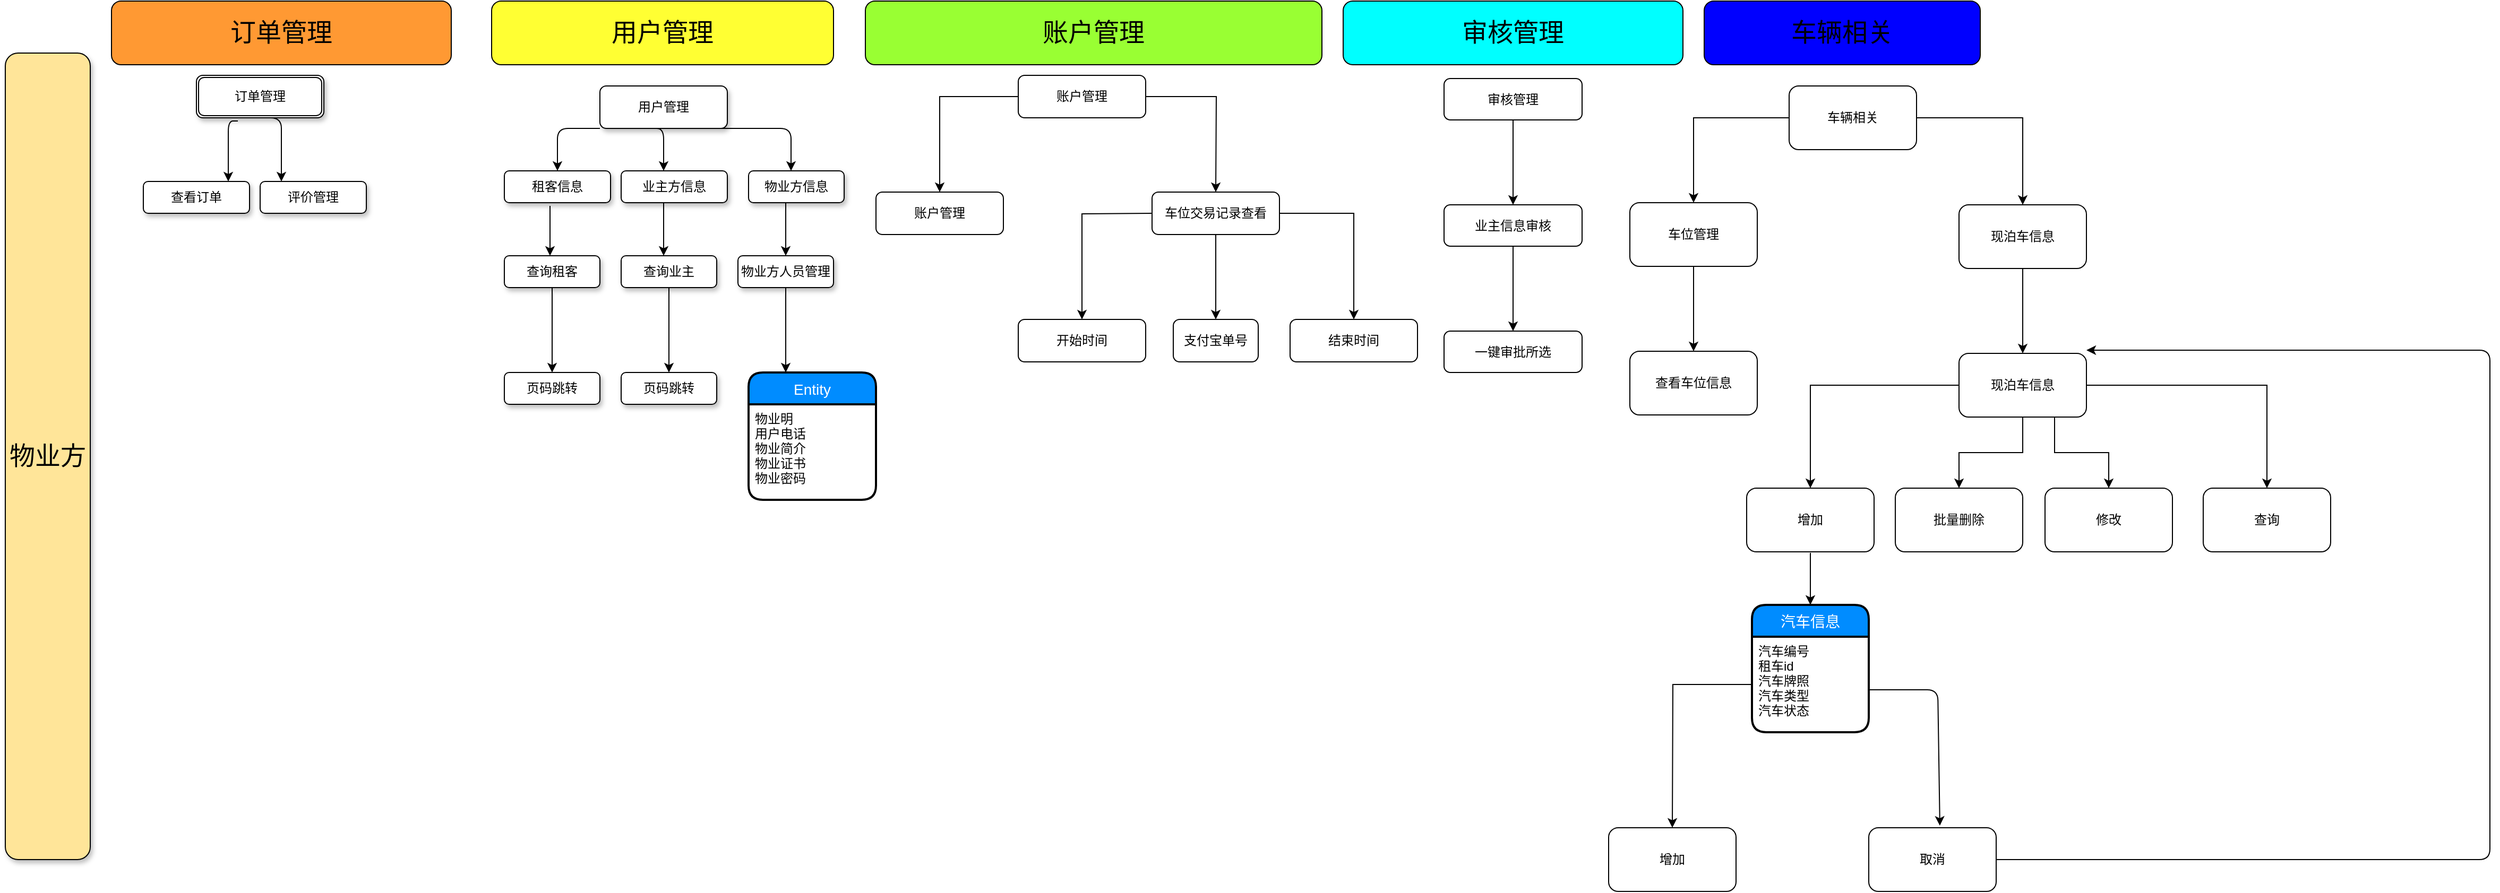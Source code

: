 <mxfile version="12.9.3" type="device"><diagram id="C5RBs43oDa-KdzZeNtuy" name="Page-1"><mxGraphModel dx="2249" dy="1991" grid="1" gridSize="10" guides="1" tooltips="1" connect="1" arrows="1" fold="1" page="1" pageScale="1" pageWidth="827" pageHeight="1169" math="0" shadow="0"><root><mxCell id="WIyWlLk6GJQsqaUBKTNV-0"/><mxCell id="WIyWlLk6GJQsqaUBKTNV-1" parent="WIyWlLk6GJQsqaUBKTNV-0"/><mxCell id="kkliULBt3jYDBwAmKtRj-1" value="&lt;font style=&quot;font-size: 24px&quot;&gt;用户管理&lt;/font&gt;" style="rounded=1;whiteSpace=wrap;html=1;fillColor=#FFFF33;" parent="WIyWlLk6GJQsqaUBKTNV-1" vertex="1"><mxGeometry x="-282" y="-1169" width="322" height="60" as="geometry"/></mxCell><mxCell id="kkliULBt3jYDBwAmKtRj-2" value="&lt;font style=&quot;font-size: 24px&quot;&gt;账户管理&lt;/font&gt;" style="rounded=1;whiteSpace=wrap;html=1;fillColor=#99FF33;" parent="WIyWlLk6GJQsqaUBKTNV-1" vertex="1"><mxGeometry x="70" y="-1169" width="430" height="60" as="geometry"/></mxCell><mxCell id="kkliULBt3jYDBwAmKtRj-3" value="&lt;font style=&quot;font-size: 24px&quot;&gt;审核管理&lt;/font&gt;" style="rounded=1;whiteSpace=wrap;html=1;fillColor=#00FFFF;" parent="WIyWlLk6GJQsqaUBKTNV-1" vertex="1"><mxGeometry x="520" y="-1169" width="320" height="60" as="geometry"/></mxCell><mxCell id="kkliULBt3jYDBwAmKtRj-4" value="&lt;font style=&quot;font-size: 24px&quot;&gt;车辆相关&lt;/font&gt;" style="rounded=1;whiteSpace=wrap;html=1;fillColor=#0000FF;" parent="WIyWlLk6GJQsqaUBKTNV-1" vertex="1"><mxGeometry x="860" y="-1169" width="260" height="60" as="geometry"/></mxCell><mxCell id="kkliULBt3jYDBwAmKtRj-6" value="&lt;font style=&quot;font-size: 24px&quot;&gt;订单管理&lt;/font&gt;" style="rounded=1;whiteSpace=wrap;html=1;fillColor=#FF9933;" parent="WIyWlLk6GJQsqaUBKTNV-1" vertex="1"><mxGeometry x="-640" y="-1169" width="320" height="60" as="geometry"/></mxCell><mxCell id="kkliULBt3jYDBwAmKtRj-10" value="&lt;font style=&quot;font-size: 24px&quot;&gt;物业方&lt;/font&gt;" style="rounded=1;whiteSpace=wrap;html=1;fillColor=#FFE599;shadow=1;" parent="WIyWlLk6GJQsqaUBKTNV-1" vertex="1"><mxGeometry x="-740" y="-1120" width="80" height="760" as="geometry"/></mxCell><mxCell id="kkliULBt3jYDBwAmKtRj-12" value="订单管理" style="shape=ext;double=1;rounded=1;whiteSpace=wrap;html=1;shadow=1;fillColor=#FFFFFF;" parent="WIyWlLk6GJQsqaUBKTNV-1" vertex="1"><mxGeometry x="-560" y="-1099" width="120" height="40" as="geometry"/></mxCell><mxCell id="kkliULBt3jYDBwAmKtRj-14" value="" style="edgeStyle=elbowEdgeStyle;elbow=horizontal;endArrow=classic;html=1;exitX=0.5;exitY=1;exitDx=0;exitDy=0;fillColor=#FFFFFF;" parent="WIyWlLk6GJQsqaUBKTNV-1" source="kkliULBt3jYDBwAmKtRj-12" edge="1"><mxGeometry width="50" height="50" relative="1" as="geometry"><mxPoint x="-460" y="-1019" as="sourcePoint"/><mxPoint x="-480" y="-999" as="targetPoint"/><Array as="points"><mxPoint x="-480" y="-1009"/><mxPoint x="-464" y="-1039"/></Array></mxGeometry></mxCell><mxCell id="kkliULBt3jYDBwAmKtRj-15" value="" style="edgeStyle=segmentEdgeStyle;endArrow=classic;html=1;fillColor=#FFFFFF;" parent="WIyWlLk6GJQsqaUBKTNV-1" edge="1"><mxGeometry width="50" height="50" relative="1" as="geometry"><mxPoint x="-520" y="-1049" as="sourcePoint"/><mxPoint x="-520" y="-1049" as="targetPoint"/></mxGeometry></mxCell><mxCell id="kkliULBt3jYDBwAmKtRj-18" value="" style="edgeStyle=elbowEdgeStyle;elbow=horizontal;endArrow=classic;html=1;exitX=0.325;exitY=1.075;exitDx=0;exitDy=0;exitPerimeter=0;fillColor=#FFFFFF;" parent="WIyWlLk6GJQsqaUBKTNV-1" source="kkliULBt3jYDBwAmKtRj-12" edge="1"><mxGeometry width="50" height="50" relative="1" as="geometry"><mxPoint x="-30" y="-729" as="sourcePoint"/><mxPoint x="-530" y="-999" as="targetPoint"/><Array as="points"><mxPoint x="-530" y="-1009"/></Array></mxGeometry></mxCell><mxCell id="kkliULBt3jYDBwAmKtRj-19" value="查看订单" style="rounded=1;whiteSpace=wrap;html=1;shadow=1;fillColor=#FFFFFF;" parent="WIyWlLk6GJQsqaUBKTNV-1" vertex="1"><mxGeometry x="-610" y="-999" width="100" height="30" as="geometry"/></mxCell><mxCell id="kkliULBt3jYDBwAmKtRj-20" value="评价管理" style="rounded=1;whiteSpace=wrap;html=1;shadow=1;fillColor=#FFFFFF;" parent="WIyWlLk6GJQsqaUBKTNV-1" vertex="1"><mxGeometry x="-500" y="-999" width="100" height="30" as="geometry"/></mxCell><mxCell id="kkliULBt3jYDBwAmKtRj-21" value="用户管理" style="rounded=1;whiteSpace=wrap;html=1;shadow=1;fillColor=#FFFFFF;" parent="WIyWlLk6GJQsqaUBKTNV-1" vertex="1"><mxGeometry x="-180" y="-1089" width="120" height="40" as="geometry"/></mxCell><mxCell id="kkliULBt3jYDBwAmKtRj-22" value="" style="edgeStyle=segmentEdgeStyle;endArrow=classic;html=1;fillColor=#FFFFFF;" parent="WIyWlLk6GJQsqaUBKTNV-1" edge="1"><mxGeometry width="50" height="50" relative="1" as="geometry"><mxPoint x="-110" y="-1049" as="sourcePoint"/><mxPoint y="-1009" as="targetPoint"/></mxGeometry></mxCell><mxCell id="kkliULBt3jYDBwAmKtRj-23" value="" style="edgeStyle=segmentEdgeStyle;endArrow=classic;html=1;fillColor=#FFFFFF;" parent="WIyWlLk6GJQsqaUBKTNV-1" edge="1"><mxGeometry width="50" height="50" relative="1" as="geometry"><mxPoint x="-133" y="-1049" as="sourcePoint"/><mxPoint x="-120" y="-1009" as="targetPoint"/></mxGeometry></mxCell><mxCell id="kkliULBt3jYDBwAmKtRj-24" value="" style="edgeStyle=segmentEdgeStyle;endArrow=classic;html=1;fillColor=#FFFFFF;" parent="WIyWlLk6GJQsqaUBKTNV-1" edge="1"><mxGeometry width="50" height="50" relative="1" as="geometry"><mxPoint x="-180" y="-1049" as="sourcePoint"/><mxPoint x="-220" y="-1009" as="targetPoint"/></mxGeometry></mxCell><mxCell id="HUVBYisbTHrEV8qmmgkJ-8" value="" style="edgeStyle=orthogonalEdgeStyle;rounded=0;orthogonalLoop=1;jettySize=auto;html=1;fillColor=#FFFFFF;" parent="WIyWlLk6GJQsqaUBKTNV-1" edge="1"><mxGeometry relative="1" as="geometry"><mxPoint x="-5" y="-979" as="sourcePoint"/><mxPoint x="-5" y="-929" as="targetPoint"/></mxGeometry></mxCell><mxCell id="kkliULBt3jYDBwAmKtRj-25" value="物业方信息" style="rounded=1;whiteSpace=wrap;html=1;shadow=1;fillColor=#FFFFFF;" parent="WIyWlLk6GJQsqaUBKTNV-1" vertex="1"><mxGeometry x="-40" y="-1009" width="90" height="30" as="geometry"/></mxCell><mxCell id="HUVBYisbTHrEV8qmmgkJ-10" value="" style="edgeStyle=orthogonalEdgeStyle;rounded=0;orthogonalLoop=1;jettySize=auto;html=1;" parent="WIyWlLk6GJQsqaUBKTNV-1" edge="1"><mxGeometry relative="1" as="geometry"><mxPoint x="-5" y="-899" as="sourcePoint"/><mxPoint x="-5" y="-819" as="targetPoint"/></mxGeometry></mxCell><mxCell id="HUVBYisbTHrEV8qmmgkJ-7" value="物业方人员管理" style="rounded=1;whiteSpace=wrap;html=1;shadow=1;fillColor=#FFFFFF;" parent="WIyWlLk6GJQsqaUBKTNV-1" vertex="1"><mxGeometry x="-50" y="-929" width="90" height="30" as="geometry"/></mxCell><mxCell id="kkliULBt3jYDBwAmKtRj-26" value="业主方信息" style="rounded=1;whiteSpace=wrap;html=1;shadow=1;fillColor=#FFFFFF;" parent="WIyWlLk6GJQsqaUBKTNV-1" vertex="1"><mxGeometry x="-160" y="-1009" width="100" height="30" as="geometry"/></mxCell><mxCell id="kkliULBt3jYDBwAmKtRj-27" value="租客信息" style="rounded=1;whiteSpace=wrap;html=1;shadow=1;fillColor=#FFFFFF;" parent="WIyWlLk6GJQsqaUBKTNV-1" vertex="1"><mxGeometry x="-270" y="-1009" width="100" height="30" as="geometry"/></mxCell><mxCell id="kkliULBt3jYDBwAmKtRj-28" value="" style="endArrow=classic;html=1;exitX=0.43;exitY=1.1;exitDx=0;exitDy=0;exitPerimeter=0;fillColor=#FFFFFF;" parent="WIyWlLk6GJQsqaUBKTNV-1" source="kkliULBt3jYDBwAmKtRj-27" edge="1"><mxGeometry width="50" height="50" relative="1" as="geometry"><mxPoint x="-245" y="-919" as="sourcePoint"/><mxPoint x="-227" y="-929" as="targetPoint"/><Array as="points"/></mxGeometry></mxCell><mxCell id="HUVBYisbTHrEV8qmmgkJ-4" value="" style="edgeStyle=orthogonalEdgeStyle;rounded=0;orthogonalLoop=1;jettySize=auto;html=1;" parent="WIyWlLk6GJQsqaUBKTNV-1" source="kkliULBt3jYDBwAmKtRj-29" target="HUVBYisbTHrEV8qmmgkJ-3" edge="1"><mxGeometry relative="1" as="geometry"/></mxCell><mxCell id="kkliULBt3jYDBwAmKtRj-29" value="查询租客" style="rounded=1;whiteSpace=wrap;html=1;shadow=1;fillColor=#FFFFFF;" parent="WIyWlLk6GJQsqaUBKTNV-1" vertex="1"><mxGeometry x="-270" y="-929" width="90" height="30" as="geometry"/></mxCell><mxCell id="HUVBYisbTHrEV8qmmgkJ-3" value="页码跳转" style="rounded=1;whiteSpace=wrap;html=1;shadow=1;fillColor=#FFFFFF;" parent="WIyWlLk6GJQsqaUBKTNV-1" vertex="1"><mxGeometry x="-270" y="-819" width="90" height="30" as="geometry"/></mxCell><mxCell id="kkliULBt3jYDBwAmKtRj-30" value="" style="endArrow=classic;html=1;exitX=0.4;exitY=1;exitDx=0;exitDy=0;exitPerimeter=0;fillColor=#FFFFFF;" parent="WIyWlLk6GJQsqaUBKTNV-1" source="kkliULBt3jYDBwAmKtRj-26" edge="1"><mxGeometry width="50" height="50" relative="1" as="geometry"><mxPoint x="-120" y="-949" as="sourcePoint"/><mxPoint x="-120" y="-929" as="targetPoint"/><Array as="points"/></mxGeometry></mxCell><mxCell id="HUVBYisbTHrEV8qmmgkJ-6" value="" style="edgeStyle=orthogonalEdgeStyle;rounded=0;orthogonalLoop=1;jettySize=auto;html=1;" parent="WIyWlLk6GJQsqaUBKTNV-1" source="kkliULBt3jYDBwAmKtRj-31" target="HUVBYisbTHrEV8qmmgkJ-5" edge="1"><mxGeometry relative="1" as="geometry"/></mxCell><mxCell id="kkliULBt3jYDBwAmKtRj-31" value="查询业主" style="rounded=1;whiteSpace=wrap;html=1;shadow=1;fillColor=#FFFFFF;" parent="WIyWlLk6GJQsqaUBKTNV-1" vertex="1"><mxGeometry x="-160" y="-929" width="90" height="30" as="geometry"/></mxCell><mxCell id="HUVBYisbTHrEV8qmmgkJ-5" value="页码跳转" style="rounded=1;whiteSpace=wrap;html=1;shadow=1;fillColor=#FFFFFF;" parent="WIyWlLk6GJQsqaUBKTNV-1" vertex="1"><mxGeometry x="-160" y="-819" width="90" height="30" as="geometry"/></mxCell><mxCell id="HUVBYisbTHrEV8qmmgkJ-16" value="" style="edgeStyle=orthogonalEdgeStyle;rounded=0;orthogonalLoop=1;jettySize=auto;html=1;" parent="WIyWlLk6GJQsqaUBKTNV-1" source="HUVBYisbTHrEV8qmmgkJ-14" target="HUVBYisbTHrEV8qmmgkJ-15" edge="1"><mxGeometry relative="1" as="geometry"/></mxCell><mxCell id="HUVBYisbTHrEV8qmmgkJ-18" value="" style="edgeStyle=orthogonalEdgeStyle;rounded=0;orthogonalLoop=1;jettySize=auto;html=1;" parent="WIyWlLk6GJQsqaUBKTNV-1" source="HUVBYisbTHrEV8qmmgkJ-14" edge="1"><mxGeometry relative="1" as="geometry"><mxPoint x="400" y="-989" as="targetPoint"/></mxGeometry></mxCell><mxCell id="HUVBYisbTHrEV8qmmgkJ-14" value="账户管理" style="rounded=1;whiteSpace=wrap;html=1;" parent="WIyWlLk6GJQsqaUBKTNV-1" vertex="1"><mxGeometry x="214" y="-1099" width="120" height="40" as="geometry"/></mxCell><mxCell id="HUVBYisbTHrEV8qmmgkJ-20" value="" style="edgeStyle=orthogonalEdgeStyle;rounded=0;orthogonalLoop=1;jettySize=auto;html=1;" parent="WIyWlLk6GJQsqaUBKTNV-1" target="HUVBYisbTHrEV8qmmgkJ-19" edge="1"><mxGeometry relative="1" as="geometry"><mxPoint x="340" y="-969" as="sourcePoint"/></mxGeometry></mxCell><mxCell id="HUVBYisbTHrEV8qmmgkJ-22" value="" style="edgeStyle=orthogonalEdgeStyle;rounded=0;orthogonalLoop=1;jettySize=auto;html=1;" parent="WIyWlLk6GJQsqaUBKTNV-1" source="HUVBYisbTHrEV8qmmgkJ-17" target="HUVBYisbTHrEV8qmmgkJ-21" edge="1"><mxGeometry relative="1" as="geometry"/></mxCell><mxCell id="HUVBYisbTHrEV8qmmgkJ-24" value="" style="edgeStyle=orthogonalEdgeStyle;rounded=0;orthogonalLoop=1;jettySize=auto;html=1;" parent="WIyWlLk6GJQsqaUBKTNV-1" source="HUVBYisbTHrEV8qmmgkJ-17" target="HUVBYisbTHrEV8qmmgkJ-23" edge="1"><mxGeometry relative="1" as="geometry"/></mxCell><mxCell id="HUVBYisbTHrEV8qmmgkJ-17" value="车位交易记录查看" style="rounded=1;whiteSpace=wrap;html=1;" parent="WIyWlLk6GJQsqaUBKTNV-1" vertex="1"><mxGeometry x="340" y="-989" width="120" height="40" as="geometry"/></mxCell><mxCell id="HUVBYisbTHrEV8qmmgkJ-23" value="支付宝单号" style="rounded=1;whiteSpace=wrap;html=1;" parent="WIyWlLk6GJQsqaUBKTNV-1" vertex="1"><mxGeometry x="360" y="-869" width="80" height="40" as="geometry"/></mxCell><mxCell id="HUVBYisbTHrEV8qmmgkJ-21" value="结束时间" style="rounded=1;whiteSpace=wrap;html=1;" parent="WIyWlLk6GJQsqaUBKTNV-1" vertex="1"><mxGeometry x="470" y="-869" width="120" height="40" as="geometry"/></mxCell><mxCell id="HUVBYisbTHrEV8qmmgkJ-19" value="开始时间" style="rounded=1;whiteSpace=wrap;html=1;" parent="WIyWlLk6GJQsqaUBKTNV-1" vertex="1"><mxGeometry x="214" y="-869" width="120" height="40" as="geometry"/></mxCell><mxCell id="HUVBYisbTHrEV8qmmgkJ-15" value="账户管理" style="rounded=1;whiteSpace=wrap;html=1;" parent="WIyWlLk6GJQsqaUBKTNV-1" vertex="1"><mxGeometry x="80" y="-989" width="120" height="40" as="geometry"/></mxCell><mxCell id="HUVBYisbTHrEV8qmmgkJ-12" value="Entity" style="swimlane;childLayout=stackLayout;horizontal=1;startSize=30;horizontalStack=0;fillColor=#008cff;fontColor=#FFFFFF;rounded=1;fontSize=14;fontStyle=0;strokeWidth=2;resizeParent=0;resizeLast=1;shadow=0;dashed=0;align=center;" parent="WIyWlLk6GJQsqaUBKTNV-1" vertex="1"><mxGeometry x="-40" y="-819" width="120" height="120" as="geometry"/></mxCell><mxCell id="HUVBYisbTHrEV8qmmgkJ-13" value="物业明&#10;用户电话&#10;物业简介&#10;物业证书&#10;物业密码" style="align=left;strokeColor=none;fillColor=none;spacingLeft=4;fontSize=12;verticalAlign=top;resizable=0;rotatable=0;part=1;" parent="HUVBYisbTHrEV8qmmgkJ-12" vertex="1"><mxGeometry y="30" width="120" height="90" as="geometry"/></mxCell><mxCell id="HUVBYisbTHrEV8qmmgkJ-27" value="" style="edgeStyle=orthogonalEdgeStyle;rounded=0;orthogonalLoop=1;jettySize=auto;html=1;" parent="WIyWlLk6GJQsqaUBKTNV-1" source="HUVBYisbTHrEV8qmmgkJ-25" target="HUVBYisbTHrEV8qmmgkJ-26" edge="1"><mxGeometry relative="1" as="geometry"/></mxCell><mxCell id="HUVBYisbTHrEV8qmmgkJ-25" value="审核管理" style="rounded=1;whiteSpace=wrap;html=1;" parent="WIyWlLk6GJQsqaUBKTNV-1" vertex="1"><mxGeometry x="615" y="-1096" width="130" height="39" as="geometry"/></mxCell><mxCell id="HUVBYisbTHrEV8qmmgkJ-29" value="" style="edgeStyle=orthogonalEdgeStyle;rounded=0;orthogonalLoop=1;jettySize=auto;html=1;" parent="WIyWlLk6GJQsqaUBKTNV-1" source="HUVBYisbTHrEV8qmmgkJ-26" target="HUVBYisbTHrEV8qmmgkJ-28" edge="1"><mxGeometry relative="1" as="geometry"/></mxCell><mxCell id="HUVBYisbTHrEV8qmmgkJ-26" value="业主信息审核" style="rounded=1;whiteSpace=wrap;html=1;" parent="WIyWlLk6GJQsqaUBKTNV-1" vertex="1"><mxGeometry x="615" y="-977" width="130" height="39" as="geometry"/></mxCell><mxCell id="HUVBYisbTHrEV8qmmgkJ-28" value="一键审批所选" style="rounded=1;whiteSpace=wrap;html=1;" parent="WIyWlLk6GJQsqaUBKTNV-1" vertex="1"><mxGeometry x="615" y="-858" width="130" height="39" as="geometry"/></mxCell><mxCell id="WhTrZUKZR2r3UTO1H64K-2" value="" style="edgeStyle=orthogonalEdgeStyle;rounded=0;orthogonalLoop=1;jettySize=auto;html=1;" edge="1" parent="WIyWlLk6GJQsqaUBKTNV-1" source="WhTrZUKZR2r3UTO1H64K-0" target="WhTrZUKZR2r3UTO1H64K-1"><mxGeometry relative="1" as="geometry"/></mxCell><mxCell id="WhTrZUKZR2r3UTO1H64K-4" value="" style="edgeStyle=orthogonalEdgeStyle;rounded=0;orthogonalLoop=1;jettySize=auto;html=1;" edge="1" parent="WIyWlLk6GJQsqaUBKTNV-1" source="WhTrZUKZR2r3UTO1H64K-0" target="WhTrZUKZR2r3UTO1H64K-3"><mxGeometry relative="1" as="geometry"/></mxCell><mxCell id="WhTrZUKZR2r3UTO1H64K-0" value="车辆相关" style="rounded=1;whiteSpace=wrap;html=1;" vertex="1" parent="WIyWlLk6GJQsqaUBKTNV-1"><mxGeometry x="940" y="-1089" width="120" height="60" as="geometry"/></mxCell><mxCell id="WhTrZUKZR2r3UTO1H64K-8" value="" style="edgeStyle=orthogonalEdgeStyle;rounded=0;orthogonalLoop=1;jettySize=auto;html=1;" edge="1" parent="WIyWlLk6GJQsqaUBKTNV-1" source="WhTrZUKZR2r3UTO1H64K-3" target="WhTrZUKZR2r3UTO1H64K-7"><mxGeometry relative="1" as="geometry"/></mxCell><mxCell id="WhTrZUKZR2r3UTO1H64K-3" value="现泊车信息" style="rounded=1;whiteSpace=wrap;html=1;" vertex="1" parent="WIyWlLk6GJQsqaUBKTNV-1"><mxGeometry x="1100" y="-977" width="120" height="60" as="geometry"/></mxCell><mxCell id="WhTrZUKZR2r3UTO1H64K-10" value="" style="edgeStyle=orthogonalEdgeStyle;rounded=0;orthogonalLoop=1;jettySize=auto;html=1;" edge="1" parent="WIyWlLk6GJQsqaUBKTNV-1" source="WhTrZUKZR2r3UTO1H64K-7" target="WhTrZUKZR2r3UTO1H64K-9"><mxGeometry relative="1" as="geometry"/></mxCell><mxCell id="WhTrZUKZR2r3UTO1H64K-12" value="" style="edgeStyle=orthogonalEdgeStyle;rounded=0;orthogonalLoop=1;jettySize=auto;html=1;" edge="1" parent="WIyWlLk6GJQsqaUBKTNV-1" source="WhTrZUKZR2r3UTO1H64K-7" target="WhTrZUKZR2r3UTO1H64K-11"><mxGeometry relative="1" as="geometry"/></mxCell><mxCell id="WhTrZUKZR2r3UTO1H64K-14" value="" style="edgeStyle=orthogonalEdgeStyle;rounded=0;orthogonalLoop=1;jettySize=auto;html=1;" edge="1" parent="WIyWlLk6GJQsqaUBKTNV-1" source="WhTrZUKZR2r3UTO1H64K-7" target="WhTrZUKZR2r3UTO1H64K-13"><mxGeometry relative="1" as="geometry"/></mxCell><mxCell id="WhTrZUKZR2r3UTO1H64K-16" style="edgeStyle=orthogonalEdgeStyle;rounded=0;orthogonalLoop=1;jettySize=auto;html=1;exitX=0.75;exitY=1;exitDx=0;exitDy=0;entryX=0.5;entryY=0;entryDx=0;entryDy=0;" edge="1" parent="WIyWlLk6GJQsqaUBKTNV-1" source="WhTrZUKZR2r3UTO1H64K-7" target="WhTrZUKZR2r3UTO1H64K-17"><mxGeometry relative="1" as="geometry"><mxPoint x="1260" y="-710" as="targetPoint"/></mxGeometry></mxCell><mxCell id="WhTrZUKZR2r3UTO1H64K-7" value="现泊车信息" style="rounded=1;whiteSpace=wrap;html=1;" vertex="1" parent="WIyWlLk6GJQsqaUBKTNV-1"><mxGeometry x="1100" y="-837" width="120" height="60" as="geometry"/></mxCell><mxCell id="WhTrZUKZR2r3UTO1H64K-13" value="批量删除" style="rounded=1;whiteSpace=wrap;html=1;" vertex="1" parent="WIyWlLk6GJQsqaUBKTNV-1"><mxGeometry x="1040" y="-710" width="120" height="60" as="geometry"/></mxCell><mxCell id="WhTrZUKZR2r3UTO1H64K-11" value="查询" style="rounded=1;whiteSpace=wrap;html=1;" vertex="1" parent="WIyWlLk6GJQsqaUBKTNV-1"><mxGeometry x="1330" y="-710" width="120" height="60" as="geometry"/></mxCell><mxCell id="WhTrZUKZR2r3UTO1H64K-9" value="增加" style="rounded=1;whiteSpace=wrap;html=1;" vertex="1" parent="WIyWlLk6GJQsqaUBKTNV-1"><mxGeometry x="900" y="-710" width="120" height="60" as="geometry"/></mxCell><mxCell id="WhTrZUKZR2r3UTO1H64K-6" value="" style="edgeStyle=orthogonalEdgeStyle;rounded=0;orthogonalLoop=1;jettySize=auto;html=1;" edge="1" parent="WIyWlLk6GJQsqaUBKTNV-1" source="WhTrZUKZR2r3UTO1H64K-1" target="WhTrZUKZR2r3UTO1H64K-5"><mxGeometry relative="1" as="geometry"/></mxCell><mxCell id="WhTrZUKZR2r3UTO1H64K-1" value="车位管理" style="rounded=1;whiteSpace=wrap;html=1;" vertex="1" parent="WIyWlLk6GJQsqaUBKTNV-1"><mxGeometry x="790" y="-979" width="120" height="60" as="geometry"/></mxCell><mxCell id="WhTrZUKZR2r3UTO1H64K-5" value="查看车位信息" style="rounded=1;whiteSpace=wrap;html=1;" vertex="1" parent="WIyWlLk6GJQsqaUBKTNV-1"><mxGeometry x="790" y="-839" width="120" height="60" as="geometry"/></mxCell><mxCell id="WhTrZUKZR2r3UTO1H64K-17" value="修改" style="rounded=1;whiteSpace=wrap;html=1;" vertex="1" parent="WIyWlLk6GJQsqaUBKTNV-1"><mxGeometry x="1181" y="-710" width="120" height="60" as="geometry"/></mxCell><mxCell id="WhTrZUKZR2r3UTO1H64K-18" value="汽车信息" style="swimlane;childLayout=stackLayout;horizontal=1;startSize=30;horizontalStack=0;fillColor=#008cff;fontColor=#FFFFFF;rounded=1;fontSize=14;fontStyle=0;strokeWidth=2;resizeParent=0;resizeLast=1;shadow=0;dashed=0;align=center;" vertex="1" parent="WIyWlLk6GJQsqaUBKTNV-1"><mxGeometry x="905" y="-600" width="110" height="120" as="geometry"/></mxCell><mxCell id="WhTrZUKZR2r3UTO1H64K-19" value="汽车编号&#10;租车id&#10;汽车牌照&#10;汽车类型&#10;汽车状态" style="align=left;strokeColor=none;fillColor=none;spacingLeft=4;fontSize=12;verticalAlign=top;resizable=0;rotatable=0;part=1;" vertex="1" parent="WhTrZUKZR2r3UTO1H64K-18"><mxGeometry y="30" width="110" height="90" as="geometry"/></mxCell><mxCell id="WhTrZUKZR2r3UTO1H64K-20" value="" style="endArrow=classic;html=1;entryX=0.5;entryY=0;entryDx=0;entryDy=0;" edge="1" parent="WIyWlLk6GJQsqaUBKTNV-1" target="WhTrZUKZR2r3UTO1H64K-18"><mxGeometry width="50" height="50" relative="1" as="geometry"><mxPoint x="960" y="-649" as="sourcePoint"/><mxPoint x="1010" y="-699" as="targetPoint"/></mxGeometry></mxCell><mxCell id="WhTrZUKZR2r3UTO1H64K-22" style="edgeStyle=orthogonalEdgeStyle;rounded=0;orthogonalLoop=1;jettySize=auto;html=1;" edge="1" parent="WIyWlLk6GJQsqaUBKTNV-1" source="WhTrZUKZR2r3UTO1H64K-19"><mxGeometry relative="1" as="geometry"><mxPoint x="830" y="-390" as="targetPoint"/></mxGeometry></mxCell><mxCell id="WhTrZUKZR2r3UTO1H64K-24" value="" style="endArrow=classic;html=1;entryX=0.558;entryY=-0.033;entryDx=0;entryDy=0;entryPerimeter=0;" edge="1" parent="WIyWlLk6GJQsqaUBKTNV-1" target="WhTrZUKZR2r3UTO1H64K-26"><mxGeometry width="50" height="50" relative="1" as="geometry"><mxPoint x="1015" y="-520" as="sourcePoint"/><mxPoint x="1080" y="-400" as="targetPoint"/><Array as="points"><mxPoint x="1080" y="-520"/></Array></mxGeometry></mxCell><mxCell id="WhTrZUKZR2r3UTO1H64K-25" value="增加" style="rounded=1;whiteSpace=wrap;html=1;" vertex="1" parent="WIyWlLk6GJQsqaUBKTNV-1"><mxGeometry x="770" y="-390" width="120" height="60" as="geometry"/></mxCell><mxCell id="WhTrZUKZR2r3UTO1H64K-26" value="取消" style="rounded=1;whiteSpace=wrap;html=1;" vertex="1" parent="WIyWlLk6GJQsqaUBKTNV-1"><mxGeometry x="1015" y="-390" width="120" height="60" as="geometry"/></mxCell><mxCell id="WhTrZUKZR2r3UTO1H64K-27" value="" style="endArrow=classic;html=1;" edge="1" parent="WIyWlLk6GJQsqaUBKTNV-1"><mxGeometry width="50" height="50" relative="1" as="geometry"><mxPoint x="1135" y="-360" as="sourcePoint"/><mxPoint x="1220" y="-840" as="targetPoint"/><Array as="points"><mxPoint x="1600" y="-360"/><mxPoint x="1600" y="-840"/></Array></mxGeometry></mxCell></root></mxGraphModel></diagram></mxfile>